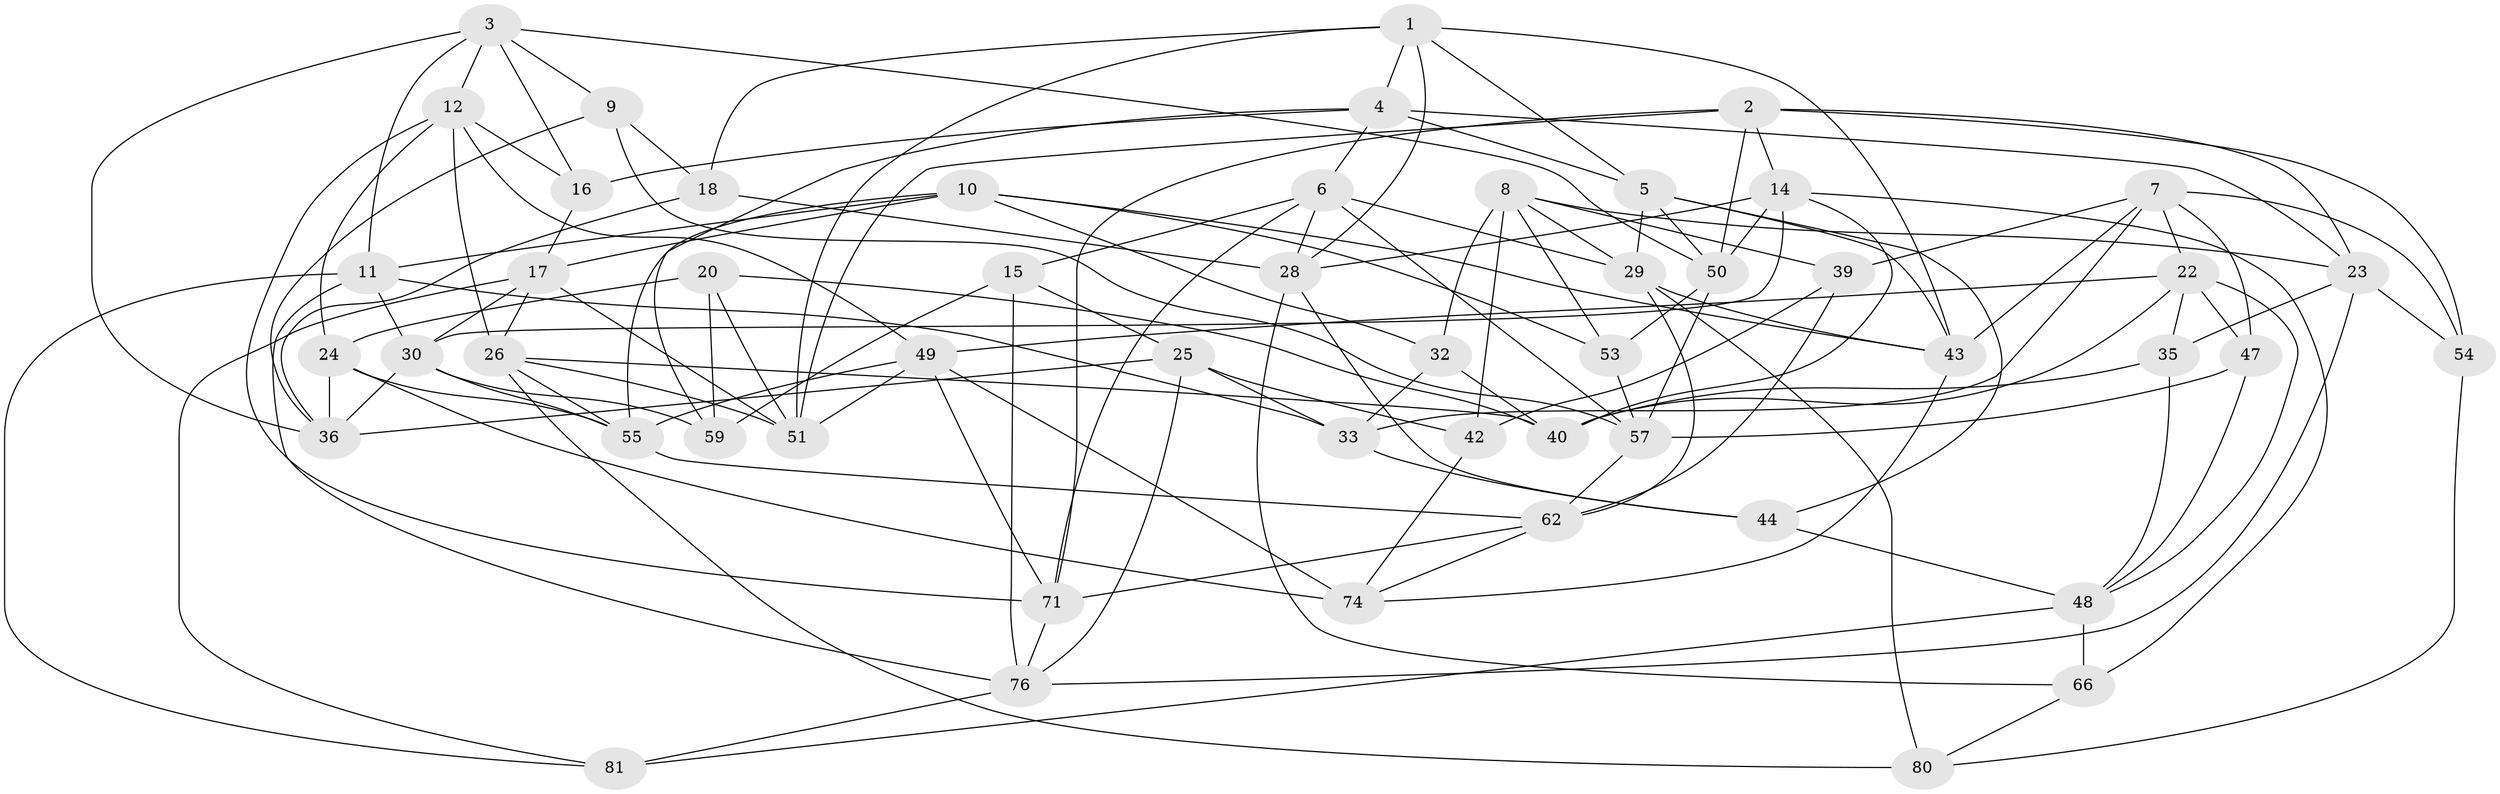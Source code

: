 // original degree distribution, {4: 1.0}
// Generated by graph-tools (version 1.1) at 2025/42/03/06/25 10:42:21]
// undirected, 52 vertices, 137 edges
graph export_dot {
graph [start="1"]
  node [color=gray90,style=filled];
  1 [super="+85"];
  2 [super="+13"];
  3 [super="+21"];
  4 [super="+46"];
  5 [super="+64"];
  6 [super="+72"];
  7 [super="+78"];
  8 [super="+27"];
  9;
  10 [super="+19"];
  11 [super="+60"];
  12 [super="+52"];
  14 [super="+70"];
  15;
  16;
  17 [super="+34"];
  18;
  20;
  22 [super="+41"];
  23 [super="+31"];
  24 [super="+73"];
  25 [super="+56"];
  26 [super="+65"];
  28 [super="+68"];
  29 [super="+45"];
  30 [super="+37"];
  32;
  33 [super="+38"];
  35;
  36 [super="+61"];
  39;
  40 [super="+79"];
  42;
  43 [super="+63"];
  44;
  47;
  48 [super="+87"];
  49 [super="+69"];
  50 [super="+83"];
  51 [super="+82"];
  53;
  54;
  55 [super="+84"];
  57 [super="+58"];
  59;
  62 [super="+67"];
  66;
  71 [super="+77"];
  74 [super="+75"];
  76 [super="+86"];
  80;
  81;
  1 -- 18;
  1 -- 43;
  1 -- 4;
  1 -- 51;
  1 -- 28;
  1 -- 5;
  2 -- 54;
  2 -- 71;
  2 -- 14;
  2 -- 23;
  2 -- 51;
  2 -- 50;
  3 -- 16;
  3 -- 36;
  3 -- 50;
  3 -- 11;
  3 -- 9;
  3 -- 12;
  4 -- 6;
  4 -- 59;
  4 -- 16;
  4 -- 5;
  4 -- 23;
  5 -- 50;
  5 -- 29;
  5 -- 43;
  5 -- 44;
  6 -- 29;
  6 -- 71;
  6 -- 57;
  6 -- 28;
  6 -- 15;
  7 -- 22;
  7 -- 43;
  7 -- 54;
  7 -- 33;
  7 -- 47;
  7 -- 39;
  8 -- 23;
  8 -- 42;
  8 -- 29;
  8 -- 32;
  8 -- 53;
  8 -- 39;
  9 -- 18;
  9 -- 57;
  9 -- 36;
  10 -- 11;
  10 -- 53;
  10 -- 17;
  10 -- 32;
  10 -- 43;
  10 -- 55;
  11 -- 81;
  11 -- 76;
  11 -- 30;
  11 -- 33;
  12 -- 71;
  12 -- 16;
  12 -- 49;
  12 -- 24;
  12 -- 26;
  14 -- 30;
  14 -- 28;
  14 -- 40;
  14 -- 66;
  14 -- 50;
  15 -- 59;
  15 -- 76;
  15 -- 25;
  16 -- 17;
  17 -- 30;
  17 -- 81;
  17 -- 26;
  17 -- 51;
  18 -- 36;
  18 -- 28;
  20 -- 59;
  20 -- 40;
  20 -- 24;
  20 -- 51;
  22 -- 35;
  22 -- 40;
  22 -- 48;
  22 -- 49;
  22 -- 47;
  23 -- 54;
  23 -- 76;
  23 -- 35;
  24 -- 55;
  24 -- 74 [weight=2];
  24 -- 36;
  25 -- 42;
  25 -- 33 [weight=2];
  25 -- 76;
  25 -- 36;
  26 -- 51;
  26 -- 80;
  26 -- 55;
  26 -- 40;
  28 -- 66;
  28 -- 44;
  29 -- 80;
  29 -- 43;
  29 -- 62;
  30 -- 59;
  30 -- 55;
  30 -- 36;
  32 -- 40;
  32 -- 33;
  33 -- 44;
  35 -- 40;
  35 -- 48;
  39 -- 62;
  39 -- 42;
  42 -- 74;
  43 -- 74;
  44 -- 48;
  47 -- 48;
  47 -- 57;
  48 -- 81;
  48 -- 66;
  49 -- 71;
  49 -- 51;
  49 -- 74;
  49 -- 55;
  50 -- 57;
  50 -- 53;
  53 -- 57;
  54 -- 80;
  55 -- 62;
  57 -- 62;
  62 -- 71;
  62 -- 74;
  66 -- 80;
  71 -- 76;
  76 -- 81;
}
